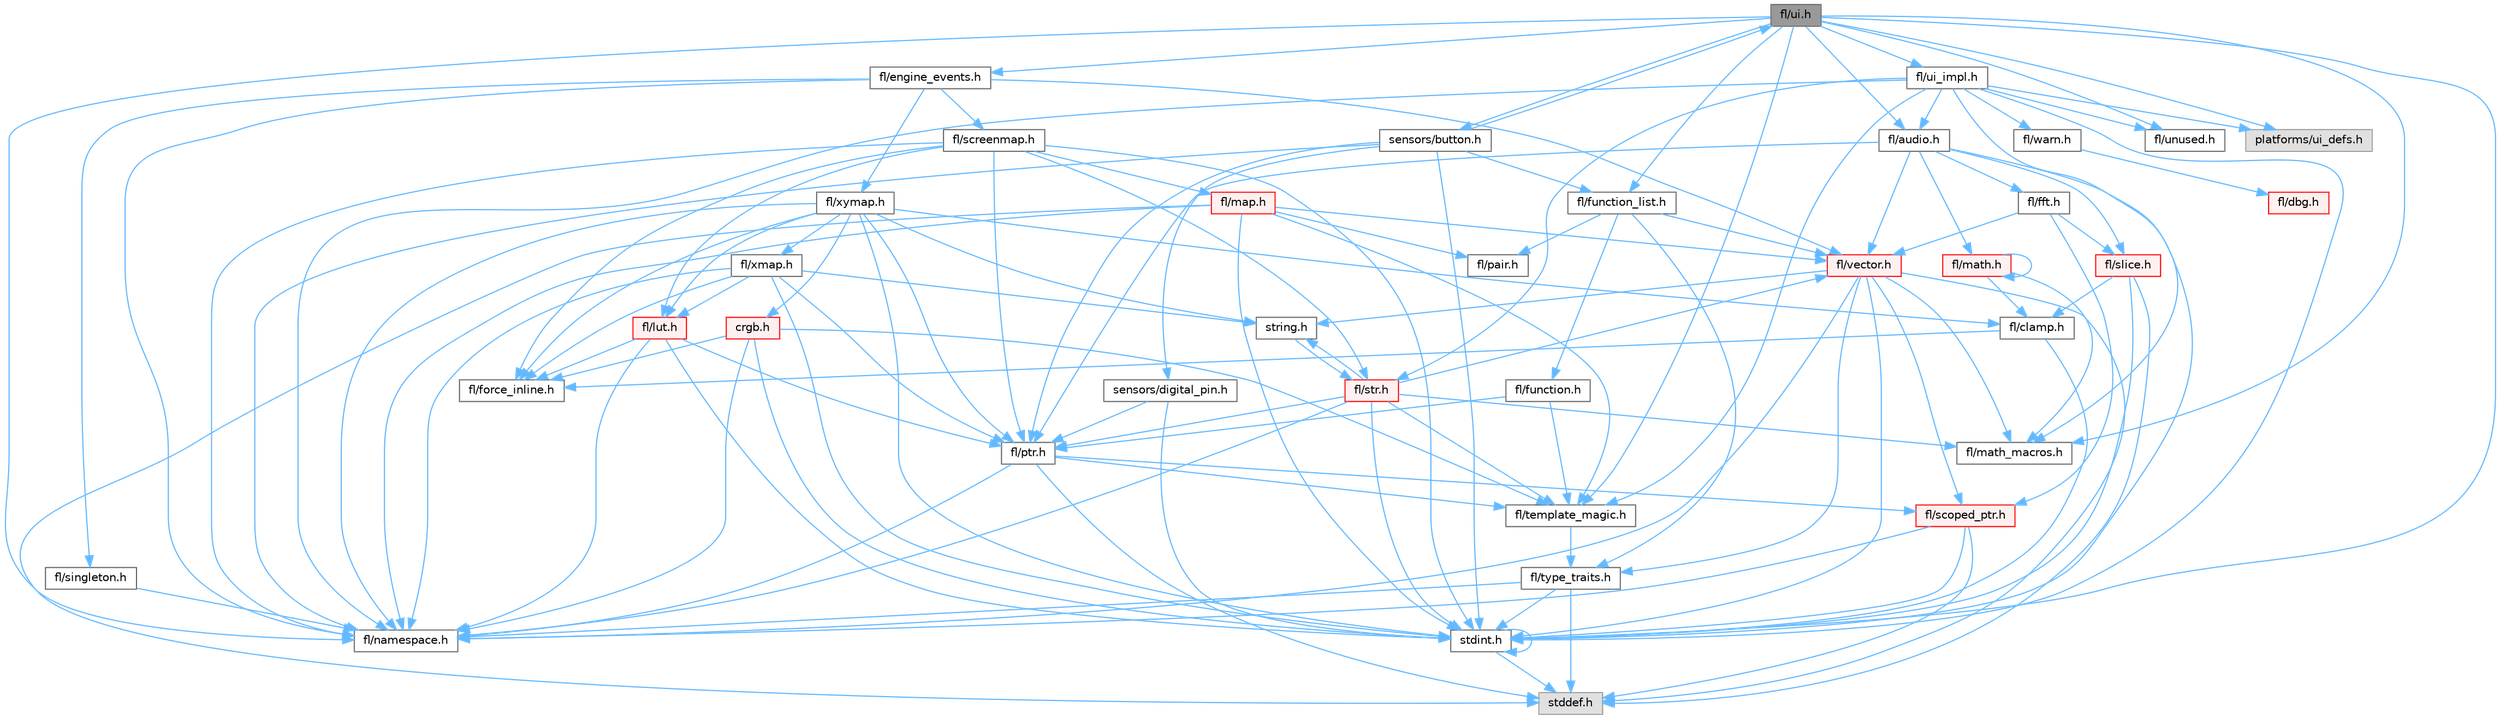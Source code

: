 digraph "fl/ui.h"
{
 // INTERACTIVE_SVG=YES
 // LATEX_PDF_SIZE
  bgcolor="transparent";
  edge [fontname=Helvetica,fontsize=10,labelfontname=Helvetica,labelfontsize=10];
  node [fontname=Helvetica,fontsize=10,shape=box,height=0.2,width=0.4];
  Node1 [id="Node000001",label="fl/ui.h",height=0.2,width=0.4,color="gray40", fillcolor="grey60", style="filled", fontcolor="black",tooltip=" "];
  Node1 -> Node2 [id="edge1_Node000001_Node000002",color="steelblue1",style="solid",tooltip=" "];
  Node2 [id="Node000002",label="stdint.h",height=0.2,width=0.4,color="grey40", fillcolor="white", style="filled",URL="$df/dd8/stdint_8h.html",tooltip=" "];
  Node2 -> Node3 [id="edge2_Node000002_Node000003",color="steelblue1",style="solid",tooltip=" "];
  Node3 [id="Node000003",label="stddef.h",height=0.2,width=0.4,color="grey60", fillcolor="#E0E0E0", style="filled",tooltip=" "];
  Node2 -> Node2 [id="edge3_Node000002_Node000002",color="steelblue1",style="solid",tooltip=" "];
  Node1 -> Node4 [id="edge4_Node000001_Node000004",color="steelblue1",style="solid",tooltip=" "];
  Node4 [id="Node000004",label="fl/audio.h",height=0.2,width=0.4,color="grey40", fillcolor="white", style="filled",URL="$da/d09/audio_8h.html",tooltip=" "];
  Node4 -> Node5 [id="edge5_Node000004_Node000005",color="steelblue1",style="solid",tooltip=" "];
  Node5 [id="Node000005",label="fl/fft.h",height=0.2,width=0.4,color="grey40", fillcolor="white", style="filled",URL="$d7/d76/fft_8h.html",tooltip=" "];
  Node5 -> Node6 [id="edge6_Node000005_Node000006",color="steelblue1",style="solid",tooltip=" "];
  Node6 [id="Node000006",label="fl/scoped_ptr.h",height=0.2,width=0.4,color="red", fillcolor="#FFF0F0", style="filled",URL="$d0/d44/scoped__ptr_8h.html",tooltip=" "];
  Node6 -> Node3 [id="edge7_Node000006_Node000003",color="steelblue1",style="solid",tooltip=" "];
  Node6 -> Node2 [id="edge8_Node000006_Node000002",color="steelblue1",style="solid",tooltip=" "];
  Node6 -> Node17 [id="edge9_Node000006_Node000017",color="steelblue1",style="solid",tooltip=" "];
  Node17 [id="Node000017",label="fl/namespace.h",height=0.2,width=0.4,color="grey40", fillcolor="white", style="filled",URL="$df/d2a/namespace_8h.html",tooltip="Implements the FastLED namespace macros."];
  Node5 -> Node27 [id="edge10_Node000005_Node000027",color="steelblue1",style="solid",tooltip=" "];
  Node27 [id="Node000027",label="fl/slice.h",height=0.2,width=0.4,color="red", fillcolor="#FFF0F0", style="filled",URL="$d0/d48/slice_8h.html",tooltip=" "];
  Node27 -> Node3 [id="edge11_Node000027_Node000003",color="steelblue1",style="solid",tooltip=" "];
  Node27 -> Node2 [id="edge12_Node000027_Node000002",color="steelblue1",style="solid",tooltip=" "];
  Node27 -> Node13 [id="edge13_Node000027_Node000013",color="steelblue1",style="solid",tooltip=" "];
  Node13 [id="Node000013",label="fl/clamp.h",height=0.2,width=0.4,color="grey40", fillcolor="white", style="filled",URL="$d6/dd3/clamp_8h.html",tooltip=" "];
  Node13 -> Node2 [id="edge14_Node000013_Node000002",color="steelblue1",style="solid",tooltip=" "];
  Node13 -> Node14 [id="edge15_Node000013_Node000014",color="steelblue1",style="solid",tooltip=" "];
  Node14 [id="Node000014",label="fl/force_inline.h",height=0.2,width=0.4,color="grey40", fillcolor="white", style="filled",URL="$d4/d64/force__inline_8h.html",tooltip=" "];
  Node5 -> Node21 [id="edge16_Node000005_Node000021",color="steelblue1",style="solid",tooltip=" "];
  Node21 [id="Node000021",label="fl/vector.h",height=0.2,width=0.4,color="red", fillcolor="#FFF0F0", style="filled",URL="$d6/d68/vector_8h.html",tooltip=" "];
  Node21 -> Node3 [id="edge17_Node000021_Node000003",color="steelblue1",style="solid",tooltip=" "];
  Node21 -> Node2 [id="edge18_Node000021_Node000002",color="steelblue1",style="solid",tooltip=" "];
  Node21 -> Node9 [id="edge19_Node000021_Node000009",color="steelblue1",style="solid",tooltip=" "];
  Node9 [id="Node000009",label="string.h",height=0.2,width=0.4,color="grey40", fillcolor="white", style="filled",URL="$da/d66/string_8h.html",tooltip=" "];
  Node9 -> Node10 [id="edge20_Node000009_Node000010",color="steelblue1",style="solid",tooltip=" "];
  Node10 [id="Node000010",label="fl/str.h",height=0.2,width=0.4,color="red", fillcolor="#FFF0F0", style="filled",URL="$d1/d93/str_8h.html",tooltip=" "];
  Node10 -> Node2 [id="edge21_Node000010_Node000002",color="steelblue1",style="solid",tooltip=" "];
  Node10 -> Node9 [id="edge22_Node000010_Node000009",color="steelblue1",style="solid",tooltip=" "];
  Node10 -> Node16 [id="edge23_Node000010_Node000016",color="steelblue1",style="solid",tooltip=" "];
  Node16 [id="Node000016",label="fl/math_macros.h",height=0.2,width=0.4,color="grey40", fillcolor="white", style="filled",URL="$d8/db8/math__macros_8h.html",tooltip=" "];
  Node10 -> Node17 [id="edge24_Node000010_Node000017",color="steelblue1",style="solid",tooltip=" "];
  Node10 -> Node18 [id="edge25_Node000010_Node000018",color="steelblue1",style="solid",tooltip=" "];
  Node18 [id="Node000018",label="fl/ptr.h",height=0.2,width=0.4,color="grey40", fillcolor="white", style="filled",URL="$dd/d98/ptr_8h.html",tooltip=" "];
  Node18 -> Node3 [id="edge26_Node000018_Node000003",color="steelblue1",style="solid",tooltip=" "];
  Node18 -> Node17 [id="edge27_Node000018_Node000017",color="steelblue1",style="solid",tooltip=" "];
  Node18 -> Node6 [id="edge28_Node000018_Node000006",color="steelblue1",style="solid",tooltip=" "];
  Node18 -> Node19 [id="edge29_Node000018_Node000019",color="steelblue1",style="solid",tooltip=" "];
  Node19 [id="Node000019",label="fl/template_magic.h",height=0.2,width=0.4,color="grey40", fillcolor="white", style="filled",URL="$d8/d0c/template__magic_8h.html",tooltip=" "];
  Node19 -> Node20 [id="edge30_Node000019_Node000020",color="steelblue1",style="solid",tooltip=" "];
  Node20 [id="Node000020",label="fl/type_traits.h",height=0.2,width=0.4,color="grey40", fillcolor="white", style="filled",URL="$df/d63/type__traits_8h.html",tooltip=" "];
  Node20 -> Node3 [id="edge31_Node000020_Node000003",color="steelblue1",style="solid",tooltip=" "];
  Node20 -> Node2 [id="edge32_Node000020_Node000002",color="steelblue1",style="solid",tooltip=" "];
  Node20 -> Node17 [id="edge33_Node000020_Node000017",color="steelblue1",style="solid",tooltip=" "];
  Node10 -> Node19 [id="edge34_Node000010_Node000019",color="steelblue1",style="solid",tooltip=" "];
  Node10 -> Node21 [id="edge35_Node000010_Node000021",color="steelblue1",style="solid",tooltip=" "];
  Node21 -> Node16 [id="edge36_Node000021_Node000016",color="steelblue1",style="solid",tooltip=" "];
  Node21 -> Node17 [id="edge37_Node000021_Node000017",color="steelblue1",style="solid",tooltip=" "];
  Node21 -> Node6 [id="edge38_Node000021_Node000006",color="steelblue1",style="solid",tooltip=" "];
  Node21 -> Node20 [id="edge39_Node000021_Node000020",color="steelblue1",style="solid",tooltip=" "];
  Node4 -> Node12 [id="edge40_Node000004_Node000012",color="steelblue1",style="solid",tooltip=" "];
  Node12 [id="Node000012",label="fl/math.h",height=0.2,width=0.4,color="red", fillcolor="#FFF0F0", style="filled",URL="$df/db1/math_8h.html",tooltip=" "];
  Node12 -> Node13 [id="edge41_Node000012_Node000013",color="steelblue1",style="solid",tooltip=" "];
  Node12 -> Node16 [id="edge42_Node000012_Node000016",color="steelblue1",style="solid",tooltip=" "];
  Node12 -> Node12 [id="edge43_Node000012_Node000012",color="steelblue1",style="solid",tooltip=" "];
  Node4 -> Node18 [id="edge44_Node000004_Node000018",color="steelblue1",style="solid",tooltip=" "];
  Node4 -> Node27 [id="edge45_Node000004_Node000027",color="steelblue1",style="solid",tooltip=" "];
  Node4 -> Node21 [id="edge46_Node000004_Node000021",color="steelblue1",style="solid",tooltip=" "];
  Node4 -> Node2 [id="edge47_Node000004_Node000002",color="steelblue1",style="solid",tooltip=" "];
  Node1 -> Node28 [id="edge48_Node000001_Node000028",color="steelblue1",style="solid",tooltip=" "];
  Node28 [id="Node000028",label="fl/engine_events.h",height=0.2,width=0.4,color="grey40", fillcolor="white", style="filled",URL="$db/dc0/engine__events_8h.html",tooltip=" "];
  Node28 -> Node17 [id="edge49_Node000028_Node000017",color="steelblue1",style="solid",tooltip=" "];
  Node28 -> Node29 [id="edge50_Node000028_Node000029",color="steelblue1",style="solid",tooltip=" "];
  Node29 [id="Node000029",label="fl/screenmap.h",height=0.2,width=0.4,color="grey40", fillcolor="white", style="filled",URL="$d7/d97/screenmap_8h.html",tooltip=" "];
  Node29 -> Node2 [id="edge51_Node000029_Node000002",color="steelblue1",style="solid",tooltip=" "];
  Node29 -> Node14 [id="edge52_Node000029_Node000014",color="steelblue1",style="solid",tooltip=" "];
  Node29 -> Node30 [id="edge53_Node000029_Node000030",color="steelblue1",style="solid",tooltip=" "];
  Node30 [id="Node000030",label="fl/lut.h",height=0.2,width=0.4,color="red", fillcolor="#FFF0F0", style="filled",URL="$db/d54/lut_8h.html",tooltip=" "];
  Node30 -> Node14 [id="edge54_Node000030_Node000014",color="steelblue1",style="solid",tooltip=" "];
  Node30 -> Node18 [id="edge55_Node000030_Node000018",color="steelblue1",style="solid",tooltip=" "];
  Node30 -> Node2 [id="edge56_Node000030_Node000002",color="steelblue1",style="solid",tooltip=" "];
  Node30 -> Node17 [id="edge57_Node000030_Node000017",color="steelblue1",style="solid",tooltip=" "];
  Node29 -> Node18 [id="edge58_Node000029_Node000018",color="steelblue1",style="solid",tooltip=" "];
  Node29 -> Node31 [id="edge59_Node000029_Node000031",color="steelblue1",style="solid",tooltip=" "];
  Node31 [id="Node000031",label="fl/map.h",height=0.2,width=0.4,color="red", fillcolor="#FFF0F0", style="filled",URL="$dc/db7/map_8h.html",tooltip=" "];
  Node31 -> Node3 [id="edge60_Node000031_Node000003",color="steelblue1",style="solid",tooltip=" "];
  Node31 -> Node2 [id="edge61_Node000031_Node000002",color="steelblue1",style="solid",tooltip=" "];
  Node31 -> Node17 [id="edge62_Node000031_Node000017",color="steelblue1",style="solid",tooltip=" "];
  Node31 -> Node34 [id="edge63_Node000031_Node000034",color="steelblue1",style="solid",tooltip=" "];
  Node34 [id="Node000034",label="fl/pair.h",height=0.2,width=0.4,color="grey40", fillcolor="white", style="filled",URL="$d3/d41/pair_8h.html",tooltip=" "];
  Node31 -> Node19 [id="edge64_Node000031_Node000019",color="steelblue1",style="solid",tooltip=" "];
  Node31 -> Node21 [id="edge65_Node000031_Node000021",color="steelblue1",style="solid",tooltip=" "];
  Node29 -> Node17 [id="edge66_Node000029_Node000017",color="steelblue1",style="solid",tooltip=" "];
  Node29 -> Node10 [id="edge67_Node000029_Node000010",color="steelblue1",style="solid",tooltip=" "];
  Node28 -> Node35 [id="edge68_Node000028_Node000035",color="steelblue1",style="solid",tooltip=" "];
  Node35 [id="Node000035",label="fl/singleton.h",height=0.2,width=0.4,color="grey40", fillcolor="white", style="filled",URL="$d4/d0b/singleton_8h.html",tooltip=" "];
  Node35 -> Node17 [id="edge69_Node000035_Node000017",color="steelblue1",style="solid",tooltip=" "];
  Node28 -> Node21 [id="edge70_Node000028_Node000021",color="steelblue1",style="solid",tooltip=" "];
  Node28 -> Node36 [id="edge71_Node000028_Node000036",color="steelblue1",style="solid",tooltip=" "];
  Node36 [id="Node000036",label="fl/xymap.h",height=0.2,width=0.4,color="grey40", fillcolor="white", style="filled",URL="$da/d61/xymap_8h.html",tooltip=" "];
  Node36 -> Node2 [id="edge72_Node000036_Node000002",color="steelblue1",style="solid",tooltip=" "];
  Node36 -> Node9 [id="edge73_Node000036_Node000009",color="steelblue1",style="solid",tooltip=" "];
  Node36 -> Node37 [id="edge74_Node000036_Node000037",color="steelblue1",style="solid",tooltip=" "];
  Node37 [id="Node000037",label="crgb.h",height=0.2,width=0.4,color="red", fillcolor="#FFF0F0", style="filled",URL="$db/dd1/crgb_8h.html",tooltip="Defines the red, green, and blue (RGB) pixel struct."];
  Node37 -> Node2 [id="edge75_Node000037_Node000002",color="steelblue1",style="solid",tooltip=" "];
  Node37 -> Node17 [id="edge76_Node000037_Node000017",color="steelblue1",style="solid",tooltip=" "];
  Node37 -> Node14 [id="edge77_Node000037_Node000014",color="steelblue1",style="solid",tooltip=" "];
  Node37 -> Node19 [id="edge78_Node000037_Node000019",color="steelblue1",style="solid",tooltip=" "];
  Node36 -> Node13 [id="edge79_Node000036_Node000013",color="steelblue1",style="solid",tooltip=" "];
  Node36 -> Node14 [id="edge80_Node000036_Node000014",color="steelblue1",style="solid",tooltip=" "];
  Node36 -> Node30 [id="edge81_Node000036_Node000030",color="steelblue1",style="solid",tooltip=" "];
  Node36 -> Node17 [id="edge82_Node000036_Node000017",color="steelblue1",style="solid",tooltip=" "];
  Node36 -> Node18 [id="edge83_Node000036_Node000018",color="steelblue1",style="solid",tooltip=" "];
  Node36 -> Node41 [id="edge84_Node000036_Node000041",color="steelblue1",style="solid",tooltip=" "];
  Node41 [id="Node000041",label="fl/xmap.h",height=0.2,width=0.4,color="grey40", fillcolor="white", style="filled",URL="$dd/dcc/xmap_8h.html",tooltip=" "];
  Node41 -> Node2 [id="edge85_Node000041_Node000002",color="steelblue1",style="solid",tooltip=" "];
  Node41 -> Node9 [id="edge86_Node000041_Node000009",color="steelblue1",style="solid",tooltip=" "];
  Node41 -> Node14 [id="edge87_Node000041_Node000014",color="steelblue1",style="solid",tooltip=" "];
  Node41 -> Node30 [id="edge88_Node000041_Node000030",color="steelblue1",style="solid",tooltip=" "];
  Node41 -> Node18 [id="edge89_Node000041_Node000018",color="steelblue1",style="solid",tooltip=" "];
  Node41 -> Node17 [id="edge90_Node000041_Node000017",color="steelblue1",style="solid",tooltip=" "];
  Node1 -> Node42 [id="edge91_Node000001_Node000042",color="steelblue1",style="solid",tooltip=" "];
  Node42 [id="Node000042",label="fl/function_list.h",height=0.2,width=0.4,color="grey40", fillcolor="white", style="filled",URL="$d0/d64/function__list_8h.html",tooltip=" "];
  Node42 -> Node43 [id="edge92_Node000042_Node000043",color="steelblue1",style="solid",tooltip=" "];
  Node43 [id="Node000043",label="fl/function.h",height=0.2,width=0.4,color="grey40", fillcolor="white", style="filled",URL="$dd/d67/function_8h.html",tooltip=" "];
  Node43 -> Node18 [id="edge93_Node000043_Node000018",color="steelblue1",style="solid",tooltip=" "];
  Node43 -> Node19 [id="edge94_Node000043_Node000019",color="steelblue1",style="solid",tooltip=" "];
  Node42 -> Node34 [id="edge95_Node000042_Node000034",color="steelblue1",style="solid",tooltip=" "];
  Node42 -> Node21 [id="edge96_Node000042_Node000021",color="steelblue1",style="solid",tooltip=" "];
  Node42 -> Node20 [id="edge97_Node000042_Node000020",color="steelblue1",style="solid",tooltip=" "];
  Node1 -> Node16 [id="edge98_Node000001_Node000016",color="steelblue1",style="solid",tooltip=" "];
  Node1 -> Node17 [id="edge99_Node000001_Node000017",color="steelblue1",style="solid",tooltip=" "];
  Node1 -> Node19 [id="edge100_Node000001_Node000019",color="steelblue1",style="solid",tooltip=" "];
  Node1 -> Node44 [id="edge101_Node000001_Node000044",color="steelblue1",style="solid",tooltip=" "];
  Node44 [id="Node000044",label="fl/ui_impl.h",height=0.2,width=0.4,color="grey40", fillcolor="white", style="filled",URL="$d6/dc0/ui__impl_8h.html",tooltip=" "];
  Node44 -> Node2 [id="edge102_Node000044_Node000002",color="steelblue1",style="solid",tooltip=" "];
  Node44 -> Node4 [id="edge103_Node000044_Node000004",color="steelblue1",style="solid",tooltip=" "];
  Node44 -> Node16 [id="edge104_Node000044_Node000016",color="steelblue1",style="solid",tooltip=" "];
  Node44 -> Node17 [id="edge105_Node000044_Node000017",color="steelblue1",style="solid",tooltip=" "];
  Node44 -> Node10 [id="edge106_Node000044_Node000010",color="steelblue1",style="solid",tooltip=" "];
  Node44 -> Node19 [id="edge107_Node000044_Node000019",color="steelblue1",style="solid",tooltip=" "];
  Node44 -> Node25 [id="edge108_Node000044_Node000025",color="steelblue1",style="solid",tooltip=" "];
  Node25 [id="Node000025",label="fl/unused.h",height=0.2,width=0.4,color="grey40", fillcolor="white", style="filled",URL="$d8/d4b/unused_8h.html",tooltip=" "];
  Node44 -> Node45 [id="edge109_Node000044_Node000045",color="steelblue1",style="solid",tooltip=" "];
  Node45 [id="Node000045",label="fl/warn.h",height=0.2,width=0.4,color="grey40", fillcolor="white", style="filled",URL="$de/d77/warn_8h.html",tooltip=" "];
  Node45 -> Node46 [id="edge110_Node000045_Node000046",color="steelblue1",style="solid",tooltip=" "];
  Node46 [id="Node000046",label="fl/dbg.h",height=0.2,width=0.4,color="red", fillcolor="#FFF0F0", style="filled",URL="$d6/d01/dbg_8h.html",tooltip=" "];
  Node44 -> Node48 [id="edge111_Node000044_Node000048",color="steelblue1",style="solid",tooltip=" "];
  Node48 [id="Node000048",label="platforms/ui_defs.h",height=0.2,width=0.4,color="grey60", fillcolor="#E0E0E0", style="filled",tooltip=" "];
  Node1 -> Node25 [id="edge112_Node000001_Node000025",color="steelblue1",style="solid",tooltip=" "];
  Node1 -> Node48 [id="edge113_Node000001_Node000048",color="steelblue1",style="solid",tooltip=" "];
  Node1 -> Node49 [id="edge114_Node000001_Node000049",color="steelblue1",style="solid",tooltip=" "];
  Node49 [id="Node000049",label="sensors/button.h",height=0.2,width=0.4,color="grey40", fillcolor="white", style="filled",URL="$d7/d0e/button_8h.html",tooltip=" "];
  Node49 -> Node2 [id="edge115_Node000049_Node000002",color="steelblue1",style="solid",tooltip=" "];
  Node49 -> Node42 [id="edge116_Node000049_Node000042",color="steelblue1",style="solid",tooltip=" "];
  Node49 -> Node17 [id="edge117_Node000049_Node000017",color="steelblue1",style="solid",tooltip=" "];
  Node49 -> Node18 [id="edge118_Node000049_Node000018",color="steelblue1",style="solid",tooltip=" "];
  Node49 -> Node1 [id="edge119_Node000049_Node000001",color="steelblue1",style="solid",tooltip=" "];
  Node49 -> Node50 [id="edge120_Node000049_Node000050",color="steelblue1",style="solid",tooltip=" "];
  Node50 [id="Node000050",label="sensors/digital_pin.h",height=0.2,width=0.4,color="grey40", fillcolor="white", style="filled",URL="$dd/d83/digital__pin_8h.html",tooltip=" "];
  Node50 -> Node2 [id="edge121_Node000050_Node000002",color="steelblue1",style="solid",tooltip=" "];
  Node50 -> Node18 [id="edge122_Node000050_Node000018",color="steelblue1",style="solid",tooltip=" "];
}
